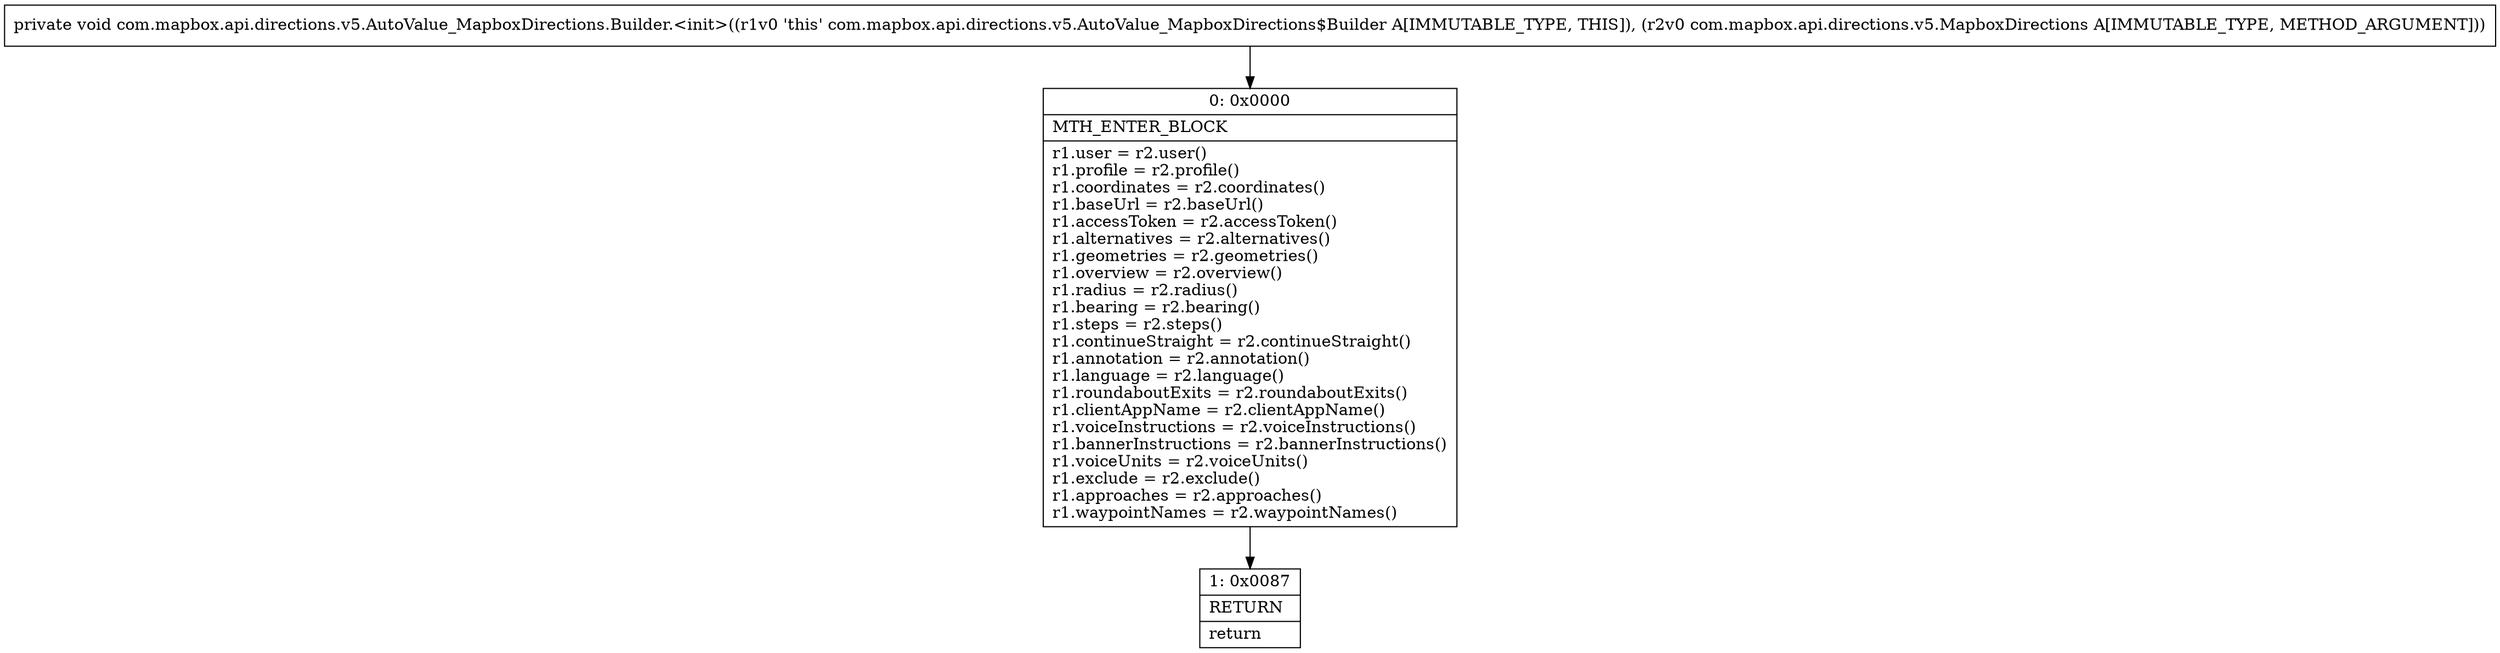 digraph "CFG forcom.mapbox.api.directions.v5.AutoValue_MapboxDirections.Builder.\<init\>(Lcom\/mapbox\/api\/directions\/v5\/MapboxDirections;)V" {
Node_0 [shape=record,label="{0\:\ 0x0000|MTH_ENTER_BLOCK\l|r1.user = r2.user()\lr1.profile = r2.profile()\lr1.coordinates = r2.coordinates()\lr1.baseUrl = r2.baseUrl()\lr1.accessToken = r2.accessToken()\lr1.alternatives = r2.alternatives()\lr1.geometries = r2.geometries()\lr1.overview = r2.overview()\lr1.radius = r2.radius()\lr1.bearing = r2.bearing()\lr1.steps = r2.steps()\lr1.continueStraight = r2.continueStraight()\lr1.annotation = r2.annotation()\lr1.language = r2.language()\lr1.roundaboutExits = r2.roundaboutExits()\lr1.clientAppName = r2.clientAppName()\lr1.voiceInstructions = r2.voiceInstructions()\lr1.bannerInstructions = r2.bannerInstructions()\lr1.voiceUnits = r2.voiceUnits()\lr1.exclude = r2.exclude()\lr1.approaches = r2.approaches()\lr1.waypointNames = r2.waypointNames()\l}"];
Node_1 [shape=record,label="{1\:\ 0x0087|RETURN\l|return\l}"];
MethodNode[shape=record,label="{private void com.mapbox.api.directions.v5.AutoValue_MapboxDirections.Builder.\<init\>((r1v0 'this' com.mapbox.api.directions.v5.AutoValue_MapboxDirections$Builder A[IMMUTABLE_TYPE, THIS]), (r2v0 com.mapbox.api.directions.v5.MapboxDirections A[IMMUTABLE_TYPE, METHOD_ARGUMENT])) }"];
MethodNode -> Node_0;
Node_0 -> Node_1;
}

